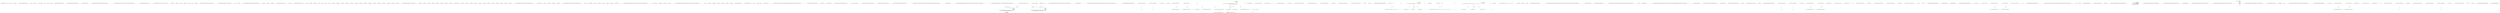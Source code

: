 digraph  {
n190 [label="QuantConnect.Python.PandasConverter", span=""];
n191 [label=getVolume, span=""];
n192 [label=toQuoteBar, span=""];
n193 [label=value, span=""];
n194 [label="QuantConnect.Symbol", span=""];
n0 [cluster="QuantConnect.Python.PandasConverter.PandasConverter(PyObject)", label="Entry QuantConnect.Python.PandasConverter.PandasConverter(PyObject)", span="36-36"];
n1 [cluster="QuantConnect.Python.PandasConverter.PandasConverter(PyObject)", label="pandas == null", span="40-40"];
n4 [cluster="QuantConnect.Python.PandasConverter.PandasConverter(PyObject)", label="_pandas = pandas", span="48-48"];
n2 [cluster="QuantConnect.Python.PandasConverter.PandasConverter(PyObject)", label="Py.GIL()", span="42-42"];
n3 [cluster="QuantConnect.Python.PandasConverter.PandasConverter(PyObject)", label="pandas = Py.Import(''pandas'')", span="44-44"];
n8 [cluster="Unk.GIL", label="Entry Unk.GIL", span=""];
n9 [cluster="Unk.Import", label="Entry Unk.Import", span=""];
n5 [cluster="QuantConnect.Python.PandasConverter.PandasConverter(PyObject)", label=PythonException, span="50-50"];
n7 [cluster="QuantConnect.Python.PandasConverter.PandasConverter(PyObject)", label="Exit QuantConnect.Python.PandasConverter.PandasConverter(PyObject)", span="36-36"];
n6 [cluster="QuantConnect.Python.PandasConverter.PandasConverter(PyObject)", label="Logging.Log.Error($''PandasConverter: Failed to import pandas module: {pythonException}'')", span="52-52"];
n10 [cluster="QuantConnect.Logging.Log.Error(string, bool)", label="Entry QuantConnect.Logging.Log.Error(string, bool)", span="65-65"];
n11 [cluster="QuantConnect.Python.PandasConverter.GetDataFrame(System.Collections.Generic.IEnumerable<QuantConnect.Data.Slice>)", label="Entry QuantConnect.Python.PandasConverter.GetDataFrame(System.Collections.Generic.IEnumerable<QuantConnect.Data.Slice>)", span="61-61"];
n25 [cluster="System.Collections.Generic.IEnumerable<TSource>.SelectMany<TSource, TResult>(System.Func<TSource, System.Collections.Generic.IEnumerable<TResult>>)", label="Entry System.Collections.Generic.IEnumerable<TSource>.SelectMany<TSource, TResult>(System.Func<TSource, System.Collections.Generic.IEnumerable<TResult>>)", span="0-0"];
n26 [cluster="System.Collections.Generic.IEnumerable<TSource>.Distinct<TSource>()", label="Entry System.Collections.Generic.IEnumerable<TSource>.Distinct<TSource>()", span="0-0"];
n27 [cluster="System.Collections.Generic.IEnumerable<TSource>.OrderBy<TSource, TKey>(System.Func<TSource, TKey>)", label="Entry System.Collections.Generic.IEnumerable<TSource>.OrderBy<TSource, TKey>(System.Func<TSource, TKey>)", span="0-0"];
n36 [cluster="lambda expression", label="Entry lambda expression", span="63-63"];
n39 [cluster="lambda expression", label="Entry lambda expression", span="63-63"];
n28 [cluster="Unk.Where", label="Entry Unk.Where", span=""];
n42 [cluster="lambda expression", label="Entry lambda expression", span="68-68"];
n29 [cluster="Unk.Count", label="Entry Unk.Count", span=""];
n30 [cluster="Unk.First", label="Entry Unk.First", span=""];
n31 [cluster="Unk.DataFrame", label="Entry Unk.DataFrame", span=""];
n32 [cluster="System.Collections.Generic.IEnumerable<QuantConnect.Data.Slice>.Get<T>(QuantConnect.Symbol)", label="Entry System.Collections.Generic.IEnumerable<QuantConnect.Data.Slice>.Get<T>(QuantConnect.Symbol)", span="134-134"];
n33 [cluster="QuantConnect.Python.PandasConverter.GetDataFrame<T>(System.Collections.Generic.IEnumerable<T>)", label="Entry QuantConnect.Python.PandasConverter.GetDataFrame<T>(System.Collections.Generic.IEnumerable<T>)", span="104-104"];
n34 [cluster="PyList.cstr", label="Entry PyList.cstr", span=""];
n35 [cluster="Unk.concat", label="Entry Unk.concat", span=""];
n24 [cluster="QuantConnect.Python.PandasConverter.GetDataFrame(System.Collections.Generic.IEnumerable<QuantConnect.Data.Slice>)", label="Exit QuantConnect.Python.PandasConverter.GetDataFrame(System.Collections.Generic.IEnumerable<QuantConnect.Data.Slice>)", span="61-61"];
n38 [cluster="lambda expression", label="Exit lambda expression", span="63-63"];
n41 [cluster="lambda expression", label="Exit lambda expression", span="63-63"];
n44 [cluster="lambda expression", label="Exit lambda expression", span="68-68"];
n71 [cluster="System.Collections.Generic.IEnumerable<TSource>.Count<TSource>()", label="Entry System.Collections.Generic.IEnumerable<TSource>.Count<TSource>()", span="0-0"];
n49 [cluster="QuantConnect.Python.PandasConverter.GetDataFrame<T>(System.Collections.Generic.IEnumerable<T>)", label="var pyDict = new PyDict()", span="116-116"];
n72 [cluster="System.Collections.Generic.IEnumerable<TSource>.First<TSource>()", label="Entry System.Collections.Generic.IEnumerable<TSource>.First<TSource>()", span="0-0"];
n73 [cluster="Unk.Select", label="Entry Unk.Select", span=""];
n74 [cluster="Unk.CreateIndex", label="Entry Unk.CreateIndex", span=""];
n79 [cluster="lambda expression", label="Entry lambda expression", span="114-114"];
n75 [cluster="PyDict.cstr", label="Entry PyDict.cstr", span=""];
n76 [cluster="Unk.ToList", label="Entry Unk.ToList", span=""];
n77 [cluster="Unk.Series", label="Entry Unk.Series", span=""];
n78 [cluster="Unk.SetItem", label="Entry Unk.SetItem", span=""];
n82 [cluster="lambda expression", label="Entry lambda expression", span="118-118"];
n85 [cluster="lambda expression", label="Entry lambda expression", span="119-119"];
n88 [cluster="lambda expression", label="Entry lambda expression", span="120-120"];
n91 [cluster="lambda expression", label="Entry lambda expression", span="121-121"];
n98 [cluster="lambda expression", label="Entry lambda expression", span="126-126"];
n105 [cluster="lambda expression", label="Entry lambda expression", span="132-132"];
n108 [cluster="lambda expression", label="Entry lambda expression", span="133-133"];
n111 [cluster="lambda expression", label="Entry lambda expression", span="134-134"];
n114 [cluster="lambda expression", label="Entry lambda expression", span="135-135"];
n117 [cluster="lambda expression", label="Entry lambda expression", span="136-136"];
n120 [cluster="lambda expression", label="Entry lambda expression", span="137-137"];
n123 [cluster="lambda expression", label="Entry lambda expression", span="138-138"];
n126 [cluster="lambda expression", label="Entry lambda expression", span="139-139"];
n129 [cluster="lambda expression", label="Entry lambda expression", span="140-140"];
n132 [cluster="lambda expression", label="Entry lambda expression", span="141-141"];
n70 [cluster="QuantConnect.Python.PandasConverter.GetDataFrame<T>(System.Collections.Generic.IEnumerable<T>)", label="Exit QuantConnect.Python.PandasConverter.GetDataFrame<T>(System.Collections.Generic.IEnumerable<T>)", span="104-104"];
n81 [cluster="lambda expression", label="Exit lambda expression", span="114-114"];
n84 [cluster="lambda expression", label="Exit lambda expression", span="118-118"];
n87 [cluster="lambda expression", label="Exit lambda expression", span="119-119"];
n90 [cluster="lambda expression", label="Exit lambda expression", span="120-120"];
n93 [cluster="lambda expression", label="Exit lambda expression", span="121-121"];
n94 [cluster="lambda expression", label="Entry lambda expression", span="125-125"];
n97 [cluster="lambda expression", label="Exit lambda expression", span="125-125"];
n100 [cluster="lambda expression", label="Exit lambda expression", span="126-126"];
n101 [cluster="System.Func<T, TResult>.Invoke(T)", label="Entry System.Func<T, TResult>.Invoke(T)", span="0-0"];
n102 [cluster="lambda expression", label="Entry lambda expression", span="131-131"];
n104 [cluster="lambda expression", label="Exit lambda expression", span="131-131"];
n107 [cluster="lambda expression", label="Exit lambda expression", span="132-132"];
n110 [cluster="lambda expression", label="Exit lambda expression", span="133-133"];
n113 [cluster="lambda expression", label="Exit lambda expression", span="134-134"];
n116 [cluster="lambda expression", label="Exit lambda expression", span="135-135"];
n119 [cluster="lambda expression", label="Exit lambda expression", span="136-136"];
n122 [cluster="lambda expression", label="Exit lambda expression", span="137-137"];
n125 [cluster="lambda expression", label="Exit lambda expression", span="138-138"];
n128 [cluster="lambda expression", label="Exit lambda expression", span="139-139"];
n131 [cluster="lambda expression", label="Exit lambda expression", span="140-140"];
n134 [cluster="lambda expression", label="Exit lambda expression", span="141-141"];
n135 [cluster="QuantConnect.Python.PandasConverter.CreateIndex(QuantConnect.Symbol, System.Collections.Generic.IEnumerable<System.DateTime>)", label="Entry QuantConnect.Python.PandasConverter.CreateIndex(QuantConnect.Symbol, System.Collections.Generic.IEnumerable<System.DateTime>)", span="154-154"];
n147 [cluster="QuantConnect.Symbol.ToString()", label="Entry QuantConnect.Symbol.ToString()", span="354-354"];
n148 [cluster="Unk.ToPython", label="Entry Unk.ToPython", span=""];
n152 [cluster="lambda expression", label="Entry lambda expression", span="157-157"];
n156 [cluster="lambda expression", label="Entry lambda expression", span="162-162"];
n159 [cluster="lambda expression", label="Entry lambda expression", span="168-168"];
n146 [cluster="QuantConnect.Python.PandasConverter.CreateIndex(QuantConnect.Symbol, System.Collections.Generic.IEnumerable<System.DateTime>)", label="Exit QuantConnect.Python.PandasConverter.CreateIndex(QuantConnect.Symbol, System.Collections.Generic.IEnumerable<System.DateTime>)", span="154-154"];
n149 [cluster="Unk.ToArray", label="Entry Unk.ToArray", span=""];
n150 [cluster="string.Split(params char[])", label="Entry string.Split(params char[])", span="0-0"];
n151 [cluster="Unk.from_tuples", label="Entry Unk.from_tuples", span=""];
n154 [cluster="lambda expression", label="Exit lambda expression", span="157-157"];
n155 [cluster="PyTuple.cstr", label="Entry PyTuple.cstr", span=""];
n158 [cluster="lambda expression", label="Exit lambda expression", span="162-162"];
n161 [cluster="lambda expression", label="Exit lambda expression", span="168-168"];
n162 [cluster="System.Enum.ToString()", label="Entry System.Enum.ToString()", span="0-0"];
n163 [cluster="QuantConnect.Python.PandasConverter.GetIndicatorDataFrame(System.Collections.Generic.IDictionary<string, System.Collections.Generic.List<QuantConnect.Indicators.IndicatorDataPoint>>)", label="Entry QuantConnect.Python.PandasConverter.GetIndicatorDataFrame(System.Collections.Generic.IDictionary<string, System.Collections.Generic.List<QuantConnect.Indicators.IndicatorDataPoint>>)", span="180-180"];
n164 [cluster="QuantConnect.Python.PandasConverter.GetIndicatorDataFrame(System.Collections.Generic.IDictionary<string, System.Collections.Generic.List<QuantConnect.Indicators.IndicatorDataPoint>>)", label="Py.GIL()", span="182-182"];
n165 [cluster="QuantConnect.Python.PandasConverter.GetIndicatorDataFrame(System.Collections.Generic.IDictionary<string, System.Collections.Generic.List<QuantConnect.Indicators.IndicatorDataPoint>>)", label="var pyDict = new PyDict()", span="184-184"];
n174 [cluster="lambda expression", label="Entry lambda expression", span="188-188"];
n177 [cluster="lambda expression", label="Entry lambda expression", span="189-189"];
n172 [cluster="string.ToLower()", label="Entry string.ToLower()", span="0-0"];
n171 [cluster="QuantConnect.Python.PandasConverter.GetIndicatorDataFrame(System.Collections.Generic.IDictionary<string, System.Collections.Generic.List<QuantConnect.Indicators.IndicatorDataPoint>>)", label="Exit QuantConnect.Python.PandasConverter.GetIndicatorDataFrame(System.Collections.Generic.IDictionary<string, System.Collections.Generic.List<QuantConnect.Indicators.IndicatorDataPoint>>)", span="180-180"];
n173 [cluster="Unk.OrderBy", label="Entry Unk.OrderBy", span=""];
n180 [cluster="lambda expression", label="Entry lambda expression", span="193-193"];
n183 [cluster="lambda expression", label="Entry lambda expression", span="193-193"];
n176 [cluster="lambda expression", label="Exit lambda expression", span="188-188"];
n179 [cluster="lambda expression", label="Exit lambda expression", span="189-189"];
n182 [cluster="lambda expression", label="Exit lambda expression", span="193-193"];
n185 [cluster="lambda expression", label="Exit lambda expression", span="193-193"];
n186 [cluster="QuantConnect.Python.PandasConverter.ToString()", label="Entry QuantConnect.Python.PandasConverter.ToString()", span="201-201"];
n188 [cluster="QuantConnect.Python.PandasConverter.ToString()", label="Exit QuantConnect.Python.PandasConverter.ToString()", span="201-201"];
n189 [cluster="Unk.Repr", label="Entry Unk.Repr", span=""];
d1 [cluster="QuantConnect.Securities.Future.Future.Future(QuantConnect.Securities.SecurityExchangeHours, QuantConnect.Data.SubscriptionDataConfig, QuantConnect.Securities.Cash, QuantConnect.Securities.SymbolProperties)", color=green, community=0, label="SettlementType = SettlementType.Cash", prediction=0, span="64-64"];
d12 [label="QuantConnect.Securities.Future.Future", span=""];
d0 [cluster="QuantConnect.Securities.Future.Future.Future(QuantConnect.Securities.SecurityExchangeHours, QuantConnect.Data.SubscriptionDataConfig, QuantConnect.Securities.Cash, QuantConnect.Securities.SymbolProperties)", label="Entry QuantConnect.Securities.Future.Future.Future(QuantConnect.Securities.SecurityExchangeHours, QuantConnect.Data.SubscriptionDataConfig, QuantConnect.Securities.Cash, QuantConnect.Securities.SymbolProperties)", span="47-47"];
d2 [cluster="QuantConnect.Securities.Future.Future.Future(QuantConnect.Securities.SecurityExchangeHours, QuantConnect.Data.SubscriptionDataConfig, QuantConnect.Securities.Cash, QuantConnect.Securities.SymbolProperties)", label="ContractFilter = new ExpiryFutureFilter(TimeSpan.Zero, TimeSpan.FromDays(35))", span="65-65"];
d3 [cluster="QuantConnect.Securities.Future.Future.Future(QuantConnect.Securities.SecurityExchangeHours, QuantConnect.Data.SubscriptionDataConfig, QuantConnect.Securities.Cash, QuantConnect.Securities.SymbolProperties)", color=green, community=0, label="Holdings = new FutureHolding(this)", prediction=1, span="66-66"];
d4 [cluster="QuantConnect.Securities.Future.Future.Future(QuantConnect.Securities.SecurityExchangeHours, QuantConnect.Data.SubscriptionDataConfig, QuantConnect.Securities.Cash, QuantConnect.Securities.SymbolProperties)", label="_symbolProperties = symbolProperties", span="67-67"];
d8 [cluster="QuantConnect.Securities.Future.FutureHolding.FutureHolding(QuantConnect.Securities.Security)", label="Entry QuantConnect.Securities.Future.FutureHolding.FutureHolding(QuantConnect.Securities.Security)", span="29-29"];
d10 [cluster="QuantConnect.Securities.Future.Future.SetFilter(System.TimeSpan, System.TimeSpan)", color=green, community=0, label="ContractFilter = new ExpiryFutureFilter(minExpiry, maxExpiry)", prediction=2, span="116-116"];
d9 [cluster="QuantConnect.Securities.Future.Future.SetFilter(System.TimeSpan, System.TimeSpan)", label="Entry QuantConnect.Securities.Future.Future.SetFilter(System.TimeSpan, System.TimeSpan)", span="114-114"];
d11 [cluster="QuantConnect.Securities.Future.Future.SetFilter(System.TimeSpan, System.TimeSpan)", label="Exit QuantConnect.Securities.Future.Future.SetFilter(System.TimeSpan, System.TimeSpan)", span="114-114"];
d6 [cluster="QuantConnect.Securities.ExpiryFutureFilter.ExpiryFutureFilter(System.TimeSpan, System.TimeSpan)", label="Entry QuantConnect.Securities.ExpiryFutureFilter.ExpiryFutureFilter(System.TimeSpan, System.TimeSpan)", span="38-38"];
d5 [cluster="QuantConnect.Securities.Future.Future.Future(QuantConnect.Securities.SecurityExchangeHours, QuantConnect.Data.SubscriptionDataConfig, QuantConnect.Securities.Cash, QuantConnect.Securities.SymbolProperties)", label="Exit QuantConnect.Securities.Future.Future.Future(QuantConnect.Securities.SecurityExchangeHours, QuantConnect.Data.SubscriptionDataConfig, QuantConnect.Securities.Cash, QuantConnect.Securities.SymbolProperties)", span="47-47"];
d7 [cluster="System.TimeSpan.FromDays(double)", label="Entry System.TimeSpan.FromDays(double)", span="0-0"];
m0_161 [cluster="QuantConnect.Lean.Engine.DataFeeds.DataFeedPacket.DataFeedPacket(QuantConnect.Securities.Security, QuantConnect.Data.SubscriptionDataConfig, System.Collections.Generic.List<QuantConnect.Data.BaseData>)", file="PandasConverterTests.cs", label="Entry QuantConnect.Lean.Engine.DataFeeds.DataFeedPacket.DataFeedPacket(QuantConnect.Securities.Security, QuantConnect.Data.SubscriptionDataConfig, System.Collections.Generic.List<QuantConnect.Data.BaseData>)", span="80-80"];
m0_18 [cluster="QuantConnect.Tests.Engine.DataFeeds.PandasConverterTests.GetHistory<T>(QuantConnect.Symbol, QuantConnect.Resolution, System.Collections.Generic.IEnumerable<T>)", file="PandasConverterTests.cs", label="Entry QuantConnect.Tests.Engine.DataFeeds.PandasConverterTests.GetHistory<T>(QuantConnect.Symbol, QuantConnect.Resolution, System.Collections.Generic.IEnumerable<T>)", span="235-235"];
m0_151 [cluster="QuantConnect.Tests.Engine.DataFeeds.PandasConverterTests.GetHistory<T>(QuantConnect.Symbol, QuantConnect.Resolution, System.Collections.Generic.IEnumerable<T>)", color=green, community=0, file="PandasConverterTests.cs", label="var subscriptionDataConfig = GetSubscriptionDataConfig<T>(symbol, resolution)", prediction=3, span="238-238"];
m0_152 [cluster="QuantConnect.Tests.Engine.DataFeeds.PandasConverterTests.GetHistory<T>(QuantConnect.Symbol, QuantConnect.Resolution, System.Collections.Generic.IEnumerable<T>)", color=green, community=0, file="PandasConverterTests.cs", label="var security = GetSecurity(subscriptionDataConfig)", prediction=3, span="239-239"];
m0_153 [cluster="QuantConnect.Tests.Engine.DataFeeds.PandasConverterTests.GetHistory<T>(QuantConnect.Symbol, QuantConnect.Resolution, System.Collections.Generic.IEnumerable<T>)", color=green, community=1, file="PandasConverterTests.cs", label="return data.Select(t => TimeSlice.Create(\r\n               t.Time,\r\n               TimeZones.Utc,\r\n               new CashBook(),\r\n               new List<DataFeedPacket> { new DataFeedPacket(security, subscriptionDataConfig, new List<BaseData>() { t as BaseData }) },\r\n               new SecurityChanges(Enumerable.Empty<Security>(), Enumerable.Empty<Security>())).Slice);", prediction=3, span="241-246"];
m0_154 [cluster="QuantConnect.Tests.Engine.DataFeeds.PandasConverterTests.GetHistory<T>(QuantConnect.Symbol, QuantConnect.Resolution, System.Collections.Generic.IEnumerable<T>)", file="PandasConverterTests.cs", label="Exit QuantConnect.Tests.Engine.DataFeeds.PandasConverterTests.GetHistory<T>(QuantConnect.Symbol, QuantConnect.Resolution, System.Collections.Generic.IEnumerable<T>)", span="235-235"];
m0_160 [cluster="System.Collections.Generic.List<T>.List()", file="PandasConverterTests.cs", label="Entry System.Collections.Generic.List<T>.List()", span="0-0"];
m0_162 [cluster="QuantConnect.Data.UniverseSelection.SecurityChanges.SecurityChanges(System.Collections.Generic.IEnumerable<QuantConnect.Securities.Security>, System.Collections.Generic.IEnumerable<QuantConnect.Securities.Security>)", file="PandasConverterTests.cs", label="Entry QuantConnect.Data.UniverseSelection.SecurityChanges.SecurityChanges(System.Collections.Generic.IEnumerable<QuantConnect.Securities.Security>, System.Collections.Generic.IEnumerable<QuantConnect.Securities.Security>)", span="58-58"];
m0_102 [cluster="QuantConnect.Tests.Engine.DataFeeds.PandasConverterTests.HandlesCustomDataBars()", file="PandasConverterTests.cs", label="Entry QuantConnect.Tests.Engine.DataFeeds.PandasConverterTests.HandlesCustomDataBars()", span="169-169"];
m0_117 [cluster="QuantConnect.Tests.Engine.DataFeeds.PandasConverterTests.HandlesCustomDataBars()", color=green, community=0, file="PandasConverterTests.cs", label="i < count", prediction=6, span="200-200"];
m0_133 [cluster="QuantConnect.Tests.Engine.DataFeeds.PandasConverterTests.HandlesCustomDataBars()", color=green, community=0, file="PandasConverterTests.cs", label="i < count", prediction=7, span="224-224"];
m0_103 [cluster="QuantConnect.Tests.Engine.DataFeeds.PandasConverterTests.HandlesCustomDataBars()", color=green, community=0, file="PandasConverterTests.cs", label="var converter = new PandasConverter()", prediction=8, span="171-171"];
m0_104 [cluster="QuantConnect.Tests.Engine.DataFeeds.PandasConverterTests.HandlesCustomDataBars()", color=green, community=0, file="PandasConverterTests.cs", label="var symbol = Symbols.LTCUSD", prediction=9, span="172-172"];
m0_109 [cluster="QuantConnect.Tests.Engine.DataFeeds.PandasConverterTests.HandlesCustomDataBars()", color=green, community=0, file="PandasConverterTests.cs", label="dynamic dataFrame = converter.GetDataFrame(rawBars)", prediction=10, span="188-188"];
m0_125 [cluster="QuantConnect.Tests.Engine.DataFeeds.PandasConverterTests.HandlesCustomDataBars()", color=green, community=0, file="PandasConverterTests.cs", label="dataFrame = converter.GetDataFrame(history)", prediction=11, span="212-212"];
m0_105 [cluster="QuantConnect.Tests.Engine.DataFeeds.PandasConverterTests.HandlesCustomDataBars()", color=green, community=0, file="PandasConverterTests.cs", label="var config = GetSubscriptionDataConfig<Quandl>(symbol, Resolution.Daily)", prediction=12, span="174-174"];
m0_112 [cluster="QuantConnect.Tests.Engine.DataFeeds.PandasConverterTests.HandlesCustomDataBars()", color=green, community=0, file="PandasConverterTests.cs", label="var subDataFrame = dataFrame.loc[symbol]", prediction=13, span="194-194"];
m0_124 [cluster="QuantConnect.Tests.Engine.DataFeeds.PandasConverterTests.HandlesCustomDataBars()", color=green, community=0, file="PandasConverterTests.cs", label="var history = GetHistory(symbol, Resolution.Daily, rawBars)", prediction=14, span="211-211"];
m0_128 [cluster="QuantConnect.Tests.Engine.DataFeeds.PandasConverterTests.HandlesCustomDataBars()", color=green, community=0, file="PandasConverterTests.cs", label="var subDataFrame = dataFrame.loc[symbol]", prediction=15, span="218-218"];
m0_108 [cluster="QuantConnect.Tests.Engine.DataFeeds.PandasConverterTests.HandlesCustomDataBars()", color=green, community=1, file="PandasConverterTests.cs", label="var rawBars = Enumerable\r\n                .Range(0, 10)\r\n                .Select(i =>\r\n                {\r\n                    var line = $''{DateTime.UtcNow.AddDays(i).ToString(''yyyy-MM-dd'')},{i + 101},{i + 102},{i + 100},{i + 101},{i + 101}'';\r\n                    return quandl.Reader(config, line, DateTime.UtcNow.AddDays(i), false);\r\n                })\r\n                .ToArray()", prediction=16, span="178-185"];
m0_110 [cluster="QuantConnect.Tests.Engine.DataFeeds.PandasConverterTests.HandlesCustomDataBars()", color=green, community=0, file="PandasConverterTests.cs", label="Py.GIL()", prediction=17, span="190-190"];
m0_111 [cluster="QuantConnect.Tests.Engine.DataFeeds.PandasConverterTests.HandlesCustomDataBars()", color=green, community=0, file="PandasConverterTests.cs", label="Assert.IsFalse(dataFrame.empty.AsManagedObject(typeof(bool)))", prediction=10, span="192-192"];
m0_126 [cluster="QuantConnect.Tests.Engine.DataFeeds.PandasConverterTests.HandlesCustomDataBars()", color=green, community=0, file="PandasConverterTests.cs", label="Py.GIL()", prediction=19, span="214-214"];
m0_127 [cluster="QuantConnect.Tests.Engine.DataFeeds.PandasConverterTests.HandlesCustomDataBars()", color=green, community=0, file="PandasConverterTests.cs", label="Assert.IsFalse(dataFrame.empty.AsManagedObject(typeof(bool)))", prediction=11, span="216-216"];
m0_106 [cluster="QuantConnect.Tests.Engine.DataFeeds.PandasConverterTests.HandlesCustomDataBars()", color=green, community=0, file="PandasConverterTests.cs", label="var quandl = new Quandl()", prediction=12, span="175-175"];
m0_107 [cluster="QuantConnect.Tests.Engine.DataFeeds.PandasConverterTests.HandlesCustomDataBars()", color=green, community=0, file="PandasConverterTests.cs", label="quandl.Reader(config, ''date,open,high,low,close,settle'', DateTime.UtcNow, false)", prediction=12, span="176-176"];
m0_113 [cluster="QuantConnect.Tests.Engine.DataFeeds.PandasConverterTests.HandlesCustomDataBars()", color=green, community=0, file="PandasConverterTests.cs", label="Assert.IsFalse(subDataFrame.empty.AsManagedObject(typeof(bool)))", prediction=23, span="195-195"];
m0_114 [cluster="QuantConnect.Tests.Engine.DataFeeds.PandasConverterTests.HandlesCustomDataBars()", color=green, community=0, file="PandasConverterTests.cs", label="var count = subDataFrame.__len__().AsManagedObject(typeof(int))", prediction=6, span="197-197"];
m0_118 [cluster="QuantConnect.Tests.Engine.DataFeeds.PandasConverterTests.HandlesCustomDataBars()", color=green, community=0, file="PandasConverterTests.cs", label="var index = subDataFrame.index[i]", prediction=25, span="202-202"];
m0_119 [cluster="QuantConnect.Tests.Engine.DataFeeds.PandasConverterTests.HandlesCustomDataBars()", color=green, community=0, file="PandasConverterTests.cs", label="var value = subDataFrame.loc[index].value.AsManagedObject(typeof(decimal))", prediction=26, span="203-203"];
m0_121 [cluster="QuantConnect.Tests.Engine.DataFeeds.PandasConverterTests.HandlesCustomDataBars()", color=green, community=0, file="PandasConverterTests.cs", label="var settle = subDataFrame.loc[index].settle.AsManagedObject(typeof(decimal))", prediction=27, span="205-205"];
m0_129 [cluster="QuantConnect.Tests.Engine.DataFeeds.PandasConverterTests.HandlesCustomDataBars()", color=green, community=0, file="PandasConverterTests.cs", label="Assert.IsFalse(subDataFrame.empty.AsManagedObject(typeof(bool)))", prediction=28, span="219-219"];
m0_130 [cluster="QuantConnect.Tests.Engine.DataFeeds.PandasConverterTests.HandlesCustomDataBars()", color=green, community=0, file="PandasConverterTests.cs", label="var count = subDataFrame.__len__().AsManagedObject(typeof(int))", prediction=7, span="221-221"];
m0_134 [cluster="QuantConnect.Tests.Engine.DataFeeds.PandasConverterTests.HandlesCustomDataBars()", color=green, community=0, file="PandasConverterTests.cs", label="var index = subDataFrame.index[i]", prediction=30, span="226-226"];
m0_135 [cluster="QuantConnect.Tests.Engine.DataFeeds.PandasConverterTests.HandlesCustomDataBars()", color=green, community=0, file="PandasConverterTests.cs", label="var value = subDataFrame.loc[index].value.AsManagedObject(typeof(decimal))", prediction=31, span="227-227"];
m0_137 [cluster="QuantConnect.Tests.Engine.DataFeeds.PandasConverterTests.HandlesCustomDataBars()", color=green, community=0, file="PandasConverterTests.cs", label="var settle = subDataFrame.loc[index].settle.AsManagedObject(typeof(decimal))", prediction=32, span="229-229"];
m0_120 [cluster="QuantConnect.Tests.Engine.DataFeeds.PandasConverterTests.HandlesCustomDataBars()", color=green, community=0, file="PandasConverterTests.cs", label="Assert.AreEqual(rawBars[i].Value, value)", prediction=16, span="204-204"];
m0_122 [cluster="QuantConnect.Tests.Engine.DataFeeds.PandasConverterTests.HandlesCustomDataBars()", color=green, community=0, file="PandasConverterTests.cs", label="Assert.AreEqual(((DynamicData)rawBars[i]).GetProperty(''settle''), settle)", prediction=16, span="206-206"];
m0_136 [cluster="QuantConnect.Tests.Engine.DataFeeds.PandasConverterTests.HandlesCustomDataBars()", color=green, community=0, file="PandasConverterTests.cs", label="Assert.AreEqual(rawBars[i].Value, value)", prediction=16, span="228-228"];
m0_138 [cluster="QuantConnect.Tests.Engine.DataFeeds.PandasConverterTests.HandlesCustomDataBars()", color=green, community=0, file="PandasConverterTests.cs", label="Assert.AreEqual(((DynamicData)rawBars[i]).GetProperty(''settle''), settle)", prediction=16, span="230-230"];
m0_116 [cluster="QuantConnect.Tests.Engine.DataFeeds.PandasConverterTests.HandlesCustomDataBars()", color=green, community=0, file="PandasConverterTests.cs", label="var i = 0", prediction=16, span="200-200"];
m0_123 [cluster="QuantConnect.Tests.Engine.DataFeeds.PandasConverterTests.HandlesCustomDataBars()", color=green, community=0, file="PandasConverterTests.cs", label="i++", prediction=16, span="200-200"];
m0_132 [cluster="QuantConnect.Tests.Engine.DataFeeds.PandasConverterTests.HandlesCustomDataBars()", color=green, community=0, file="PandasConverterTests.cs", label="var i = 0", prediction=16, span="224-224"];
m0_139 [cluster="QuantConnect.Tests.Engine.DataFeeds.PandasConverterTests.HandlesCustomDataBars()", color=green, community=0, file="PandasConverterTests.cs", label="i++", prediction=16, span="224-224"];
m0_115 [cluster="QuantConnect.Tests.Engine.DataFeeds.PandasConverterTests.HandlesCustomDataBars()", color=green, community=0, file="PandasConverterTests.cs", label="Assert.AreEqual(count, 10)", prediction=41, span="198-198"];
m0_131 [cluster="QuantConnect.Tests.Engine.DataFeeds.PandasConverterTests.HandlesCustomDataBars()", color=green, community=0, file="PandasConverterTests.cs", label="Assert.AreEqual(count, 10)", prediction=42, span="222-222"];
m0_140 [cluster="QuantConnect.Tests.Engine.DataFeeds.PandasConverterTests.HandlesCustomDataBars()", file="PandasConverterTests.cs", label="Exit QuantConnect.Tests.Engine.DataFeeds.PandasConverterTests.HandlesCustomDataBars()", span="169-169"];
m0_156 [cluster="lambda expression", file="PandasConverterTests.cs", label="Entry lambda expression", span="241-246"];
m0_61 [cluster="lambda expression", color=green, community=0, file="PandasConverterTests.cs", label="new TradeBar(DateTime.UtcNow.AddMinutes(i), symbol, i + 101m, i + 102m, i + 100m, i + 101m, 0m)", prediction=43, span="66-66"];
m0_60 [cluster="lambda expression", file="PandasConverterTests.cs", label="Entry lambda expression", span="66-66"];
m0_62 [cluster="lambda expression", file="PandasConverterTests.cs", label="Exit lambda expression", span="66-66"];
m0_98 [cluster="lambda expression", color=green, community=0, file="PandasConverterTests.cs", label="new QuoteBar(DateTime.UtcNow.AddMinutes(i), symbol, new Bar(i + 1.01m, i + 1.02m, i + 1.00m, i + 1.01m), 0m, new Bar(i + 1.01m, i + 1.02m, i + 1.00m, i + 1.01m), 0m)", prediction=44, span="121-121"];
m0_97 [cluster="lambda expression", file="PandasConverterTests.cs", label="Entry lambda expression", span="121-121"];
m0_99 [cluster="lambda expression", file="PandasConverterTests.cs", label="Exit lambda expression", span="121-121"];
m0_147 [cluster="lambda expression", color=green, community=0, file="PandasConverterTests.cs", label="return quandl.Reader(config, line, DateTime.UtcNow.AddDays(i), false);", prediction=12, span="183-183"];
m0_145 [cluster="lambda expression", file="PandasConverterTests.cs", label="Entry lambda expression", span="180-184"];
m0_146 [cluster="lambda expression", color=green, community=0, file="PandasConverterTests.cs", label="var line = $''{DateTime.UtcNow.AddDays(i).ToString(''yyyy-MM-dd'')},{i + 101},{i + 102},{i + 100},{i + 101},{i + 101}''", prediction=46, span="182-182"];
m0_148 [cluster="lambda expression", file="PandasConverterTests.cs", label="Exit lambda expression", span="180-184"];
m0_157 [cluster="lambda expression", color=green, community=1, file="PandasConverterTests.cs", label="TimeSlice.Create(\r\n               t.Time,\r\n               TimeZones.Utc,\r\n               new CashBook(),\r\n               new List<DataFeedPacket> { new DataFeedPacket(security, subscriptionDataConfig, new List<BaseData>() { t as BaseData }) },\r\n               new SecurityChanges(Enumerable.Empty<Security>(), Enumerable.Empty<Security>())).Slice", prediction=3, span="241-246"];
m0_158 [cluster="lambda expression", file="PandasConverterTests.cs", label="Exit lambda expression", span="241-246"];
m0_56 [cluster="Unk.IsFalse", file="PandasConverterTests.cs", label="Entry Unk.IsFalse", span=""];
m0_101 [cluster="QuantConnect.Data.Market.Bar.Bar(decimal, decimal, decimal, decimal)", file="PandasConverterTests.cs", label="Entry QuantConnect.Data.Market.Bar.Bar(decimal, decimal, decimal, decimal)", span="58-58"];
m0_166 [cluster="QuantConnect.Data.SubscriptionDataConfig.SubscriptionDataConfig(System.Type, QuantConnect.Symbol, QuantConnect.Resolution, DateTimeZone, DateTimeZone, bool, bool, bool, bool, QuantConnect.TickType?, bool, QuantConnect.DataNormalizationMode)", file="PandasConverterTests.cs", label="Entry QuantConnect.Data.SubscriptionDataConfig.SubscriptionDataConfig(System.Type, QuantConnect.Symbol, QuantConnect.Resolution, DateTimeZone, DateTimeZone, bool, bool, bool, bool, QuantConnect.TickType?, bool, QuantConnect.DataNormalizationMode)", span="157-157"];
m0_159 [cluster="QuantConnect.Securities.CashBook.CashBook()", file="PandasConverterTests.cs", label="Entry QuantConnect.Securities.CashBook.CashBook()", span="50-50"];
m0_11 [cluster="QuantConnect.Python.PandasConverter.PandasConverter(PyObject)", file="PandasConverterTests.cs", label="Entry QuantConnect.Python.PandasConverter.PandasConverter(PyObject)", span="36-36"];
m0_100 [cluster="QuantConnect.Data.Market.QuoteBar.QuoteBar(System.DateTime, QuantConnect.Symbol, QuantConnect.Data.Market.IBar, decimal, QuantConnect.Data.Market.IBar, decimal, System.TimeSpan?)", file="PandasConverterTests.cs", label="Entry QuantConnect.Data.Market.QuoteBar.QuoteBar(System.DateTime, QuantConnect.Symbol, QuantConnect.Data.Market.IBar, decimal, QuantConnect.Data.Market.IBar, decimal, System.TimeSpan?)", span="217-217"];
m0_17 [cluster="Unk.IsTrue", file="PandasConverterTests.cs", label="Entry Unk.IsTrue", span=""];
m0_150 [cluster="System.DateTime.ToString(string)", file="PandasConverterTests.cs", label="Entry System.DateTime.ToString(string)", span="0-0"];
m0_163 [cluster="QuantConnect.Lean.Engine.DataFeeds.TimeSlice.Create(System.DateTime, DateTimeZone, QuantConnect.Securities.CashBook, System.Collections.Generic.List<QuantConnect.Lean.Engine.DataFeeds.DataFeedPacket>, QuantConnect.Data.UniverseSelection.SecurityChanges)", file="PandasConverterTests.cs", label="Entry QuantConnect.Lean.Engine.DataFeeds.TimeSlice.Create(System.DateTime, DateTimeZone, QuantConnect.Securities.CashBook, System.Collections.Generic.List<QuantConnect.Lean.Engine.DataFeeds.DataFeedPacket>, QuantConnect.Data.UniverseSelection.SecurityChanges)", span="110-110"];
m0_142 [cluster="QuantConnect.Data.Custom.Quandl.Quandl()", file="PandasConverterTests.cs", label="Entry QuantConnect.Data.Custom.Quandl.Quandl()", span="62-62"];
m0_14 [cluster="QuantConnect.Python.PandasConverter.GetDataFrame<T>(System.Collections.Generic.IEnumerable<T>)", file="PandasConverterTests.cs", label="Entry QuantConnect.Python.PandasConverter.GetDataFrame<T>(System.Collections.Generic.IEnumerable<T>)", span="91-91"];
m0_149 [cluster="System.DateTime.AddDays(double)", file="PandasConverterTests.cs", label="Entry System.DateTime.AddDays(double)", span="0-0"];
m0_170 [cluster="QuantConnect.Securities.SecurityExchangeHours.AlwaysOpen(DateTimeZone)", file="PandasConverterTests.cs", label="Entry QuantConnect.Securities.SecurityExchangeHours.AlwaysOpen(DateTimeZone)", span="82-82"];
m0_58 [cluster="Unk.AreEqual", file="PandasConverterTests.cs", label="Entry Unk.AreEqual", span=""];
m0_13 [cluster="System.Collections.Generic.IEnumerable<TSource>.ToArray<TSource>()", file="PandasConverterTests.cs", label="Entry System.Collections.Generic.IEnumerable<TSource>.ToArray<TSource>()", span="0-0"];
m0_59 [cluster="Unk.GetHistory", file="PandasConverterTests.cs", label="Entry Unk.GetHistory", span=""];
m0_65 [cluster="QuantConnect.Tests.Engine.DataFeeds.PandasConverterTests.HandlesQuoteBars()", file="PandasConverterTests.cs", label="Entry QuantConnect.Tests.Engine.DataFeeds.PandasConverterTests.HandlesQuoteBars()", span="114-114"];
m0_77 [cluster="QuantConnect.Tests.Engine.DataFeeds.PandasConverterTests.HandlesQuoteBars()", color=green, community=0, file="PandasConverterTests.cs", label="i < count", prediction=48, span="137-137"];
m0_91 [cluster="QuantConnect.Tests.Engine.DataFeeds.PandasConverterTests.HandlesQuoteBars()", color=green, community=0, file="PandasConverterTests.cs", label="i < count", prediction=49, span="159-159"];
m0_66 [cluster="QuantConnect.Tests.Engine.DataFeeds.PandasConverterTests.HandlesQuoteBars()", color=green, community=0, file="PandasConverterTests.cs", label="var converter = new PandasConverter()", prediction=50, span="116-116"];
m0_67 [cluster="QuantConnect.Tests.Engine.DataFeeds.PandasConverterTests.HandlesQuoteBars()", color=green, community=0, file="PandasConverterTests.cs", label="var symbol = Symbols.EURUSD", prediction=44, span="117-117"];
m0_69 [cluster="QuantConnect.Tests.Engine.DataFeeds.PandasConverterTests.HandlesQuoteBars()", color=green, community=0, file="PandasConverterTests.cs", label="dynamic dataFrame = converter.GetDataFrame(rawBars)", prediction=52, span="125-125"];
m0_83 [cluster="QuantConnect.Tests.Engine.DataFeeds.PandasConverterTests.HandlesQuoteBars()", color=green, community=0, file="PandasConverterTests.cs", label="dataFrame = converter.GetDataFrame(history)", prediction=53, span="147-147"];
m0_68 [cluster="QuantConnect.Tests.Engine.DataFeeds.PandasConverterTests.HandlesQuoteBars()", color=green, community=1, file="PandasConverterTests.cs", label="var rawBars = Enumerable\r\n                .Range(0, 10)\r\n                .Select(i => new QuoteBar(DateTime.UtcNow.AddMinutes(i), symbol, new Bar(i + 1.01m, i + 1.02m, i + 1.00m, i + 1.01m), 0m, new Bar(i + 1.01m, i + 1.02m, i + 1.00m, i + 1.01m), 0m))\r\n                .ToArray()", prediction=54, span="119-122"];
m0_72 [cluster="QuantConnect.Tests.Engine.DataFeeds.PandasConverterTests.HandlesQuoteBars()", color=green, community=0, file="PandasConverterTests.cs", label="var subDataFrame = dataFrame.loc[symbol]", prediction=55, span="131-131"];
m0_82 [cluster="QuantConnect.Tests.Engine.DataFeeds.PandasConverterTests.HandlesQuoteBars()", color=green, community=0, file="PandasConverterTests.cs", label="var history = GetHistory(symbol, Resolution.Minute, rawBars)", prediction=56, span="146-146"];
m0_86 [cluster="QuantConnect.Tests.Engine.DataFeeds.PandasConverterTests.HandlesQuoteBars()", color=green, community=0, file="PandasConverterTests.cs", label="var subDataFrame = dataFrame.loc[symbol]", prediction=57, span="153-153"];
m0_70 [cluster="QuantConnect.Tests.Engine.DataFeeds.PandasConverterTests.HandlesQuoteBars()", color=green, community=0, file="PandasConverterTests.cs", label="Py.GIL()", prediction=58, span="127-127"];
m0_71 [cluster="QuantConnect.Tests.Engine.DataFeeds.PandasConverterTests.HandlesQuoteBars()", color=green, community=0, file="PandasConverterTests.cs", label="Assert.IsFalse(dataFrame.empty.AsManagedObject(typeof(bool)))", prediction=52, span="129-129"];
m0_84 [cluster="QuantConnect.Tests.Engine.DataFeeds.PandasConverterTests.HandlesQuoteBars()", color=green, community=0, file="PandasConverterTests.cs", label="Py.GIL()", prediction=60, span="149-149"];
m0_85 [cluster="QuantConnect.Tests.Engine.DataFeeds.PandasConverterTests.HandlesQuoteBars()", color=green, community=0, file="PandasConverterTests.cs", label="Assert.IsFalse(dataFrame.empty.AsManagedObject(typeof(bool)))", prediction=53, span="151-151"];
m0_80 [cluster="QuantConnect.Tests.Engine.DataFeeds.PandasConverterTests.HandlesQuoteBars()", color=green, community=0, file="PandasConverterTests.cs", label="Assert.AreEqual(rawBars[i].Close, close)", prediction=54, span="141-141"];
m0_94 [cluster="QuantConnect.Tests.Engine.DataFeeds.PandasConverterTests.HandlesQuoteBars()", color=green, community=0, file="PandasConverterTests.cs", label="Assert.AreEqual(rawBars[i].Ask.Close, close)", prediction=54, span="163-163"];
m0_73 [cluster="QuantConnect.Tests.Engine.DataFeeds.PandasConverterTests.HandlesQuoteBars()", color=green, community=0, file="PandasConverterTests.cs", label="Assert.IsFalse(subDataFrame.empty.AsManagedObject(typeof(bool)))", prediction=64, span="132-132"];
m0_74 [cluster="QuantConnect.Tests.Engine.DataFeeds.PandasConverterTests.HandlesQuoteBars()", color=green, community=0, file="PandasConverterTests.cs", label="var count = subDataFrame.__len__().AsManagedObject(typeof(int))", prediction=48, span="134-134"];
m0_78 [cluster="QuantConnect.Tests.Engine.DataFeeds.PandasConverterTests.HandlesQuoteBars()", color=green, community=0, file="PandasConverterTests.cs", label="var index = subDataFrame.index[i]", prediction=66, span="139-139"];
m0_79 [cluster="QuantConnect.Tests.Engine.DataFeeds.PandasConverterTests.HandlesQuoteBars()", color=green, community=0, file="PandasConverterTests.cs", label="var close = subDataFrame.loc[index].close.AsManagedObject(typeof(decimal))", prediction=67, span="140-140"];
m0_87 [cluster="QuantConnect.Tests.Engine.DataFeeds.PandasConverterTests.HandlesQuoteBars()", color=green, community=0, file="PandasConverterTests.cs", label="Assert.IsFalse(subDataFrame.empty.AsManagedObject(typeof(bool)))", prediction=68, span="154-154"];
m0_88 [cluster="QuantConnect.Tests.Engine.DataFeeds.PandasConverterTests.HandlesQuoteBars()", color=green, community=0, file="PandasConverterTests.cs", label="var count = subDataFrame.__len__().AsManagedObject(typeof(int))", prediction=49, span="156-156"];
m0_92 [cluster="QuantConnect.Tests.Engine.DataFeeds.PandasConverterTests.HandlesQuoteBars()", color=green, community=0, file="PandasConverterTests.cs", label="var index = subDataFrame.index[i]", prediction=70, span="161-161"];
m0_93 [cluster="QuantConnect.Tests.Engine.DataFeeds.PandasConverterTests.HandlesQuoteBars()", color=green, community=0, file="PandasConverterTests.cs", label="var close = subDataFrame.loc[index].askclose.AsManagedObject(typeof(decimal))", prediction=71, span="162-162"];
m0_76 [cluster="QuantConnect.Tests.Engine.DataFeeds.PandasConverterTests.HandlesQuoteBars()", color=green, community=0, file="PandasConverterTests.cs", label="var i = 0", prediction=54, span="137-137"];
m0_81 [cluster="QuantConnect.Tests.Engine.DataFeeds.PandasConverterTests.HandlesQuoteBars()", color=green, community=0, file="PandasConverterTests.cs", label="i++", prediction=54, span="137-137"];
m0_90 [cluster="QuantConnect.Tests.Engine.DataFeeds.PandasConverterTests.HandlesQuoteBars()", color=green, community=0, file="PandasConverterTests.cs", label="var i = 0", prediction=54, span="159-159"];
m0_95 [cluster="QuantConnect.Tests.Engine.DataFeeds.PandasConverterTests.HandlesQuoteBars()", color=green, community=0, file="PandasConverterTests.cs", label="i++", prediction=54, span="159-159"];
m0_75 [cluster="QuantConnect.Tests.Engine.DataFeeds.PandasConverterTests.HandlesQuoteBars()", color=green, community=0, file="PandasConverterTests.cs", label="Assert.AreEqual(count, 10)", prediction=76, span="135-135"];
m0_89 [cluster="QuantConnect.Tests.Engine.DataFeeds.PandasConverterTests.HandlesQuoteBars()", color=green, community=0, file="PandasConverterTests.cs", label="Assert.AreEqual(count, 10)", prediction=77, span="157-157"];
m0_96 [cluster="QuantConnect.Tests.Engine.DataFeeds.PandasConverterTests.HandlesQuoteBars()", file="PandasConverterTests.cs", label="Exit QuantConnect.Tests.Engine.DataFeeds.PandasConverterTests.HandlesQuoteBars()", span="114-114"];
m0_12 [cluster="System.Linq.Enumerable.Empty<TResult>()", file="PandasConverterTests.cs", label="Entry System.Linq.Enumerable.Empty<TResult>()", span="0-0"];
m0_52 [cluster="System.Linq.Enumerable.Range(int, int)", file="PandasConverterTests.cs", label="Entry System.Linq.Enumerable.Range(int, int)", span="0-0"];
m0_0 [cluster="QuantConnect.Tests.Engine.DataFeeds.PandasConverterTests.HandlesEmptyEnumerable()", file="PandasConverterTests.cs", label="Entry QuantConnect.Tests.Engine.DataFeeds.PandasConverterTests.HandlesEmptyEnumerable()", span="35-35"];
m0_1 [cluster="QuantConnect.Tests.Engine.DataFeeds.PandasConverterTests.HandlesEmptyEnumerable()", color=green, community=0, file="PandasConverterTests.cs", label="var converter = new PandasConverter()", prediction=78, span="37-37"];
m0_2 [cluster="QuantConnect.Tests.Engine.DataFeeds.PandasConverterTests.HandlesEmptyEnumerable()", color=green, community=0, file="PandasConverterTests.cs", label="var rawBars = Enumerable.Empty<TradeBar>().ToArray()", prediction=79, span="38-38"];
m0_3 [cluster="QuantConnect.Tests.Engine.DataFeeds.PandasConverterTests.HandlesEmptyEnumerable()", color=green, community=0, file="PandasConverterTests.cs", label="dynamic dataFrame = converter.GetDataFrame(rawBars)", prediction=80, span="41-41"];
m0_7 [cluster="QuantConnect.Tests.Engine.DataFeeds.PandasConverterTests.HandlesEmptyEnumerable()", color=green, community=0, file="PandasConverterTests.cs", label="dataFrame = converter.GetDataFrame(history)", prediction=81, span="50-50"];
m0_6 [cluster="QuantConnect.Tests.Engine.DataFeeds.PandasConverterTests.HandlesEmptyEnumerable()", color=green, community=0, file="PandasConverterTests.cs", label="var history = GetHistory(Symbols.SPY, Resolution.Minute, rawBars)", prediction=82, span="49-49"];
m0_4 [cluster="QuantConnect.Tests.Engine.DataFeeds.PandasConverterTests.HandlesEmptyEnumerable()", color=green, community=0, file="PandasConverterTests.cs", label="Py.GIL()", prediction=83, span="43-43"];
m0_5 [cluster="QuantConnect.Tests.Engine.DataFeeds.PandasConverterTests.HandlesEmptyEnumerable()", color=green, community=0, file="PandasConverterTests.cs", label="Assert.IsTrue(dataFrame.empty.AsManagedObject(typeof(bool)))", prediction=80, span="45-45"];
m0_8 [cluster="QuantConnect.Tests.Engine.DataFeeds.PandasConverterTests.HandlesEmptyEnumerable()", color=green, community=0, file="PandasConverterTests.cs", label="Py.GIL()", prediction=85, span="52-52"];
m0_9 [cluster="QuantConnect.Tests.Engine.DataFeeds.PandasConverterTests.HandlesEmptyEnumerable()", color=green, community=0, file="PandasConverterTests.cs", label="Assert.IsTrue(dataFrame.empty.AsManagedObject(typeof(bool)))", prediction=81, span="54-54"];
m0_10 [cluster="QuantConnect.Tests.Engine.DataFeeds.PandasConverterTests.HandlesEmptyEnumerable()", file="PandasConverterTests.cs", label="Exit QuantConnect.Tests.Engine.DataFeeds.PandasConverterTests.HandlesEmptyEnumerable()", span="35-35"];
m0_169 [cluster="QuantConnect.Securities.Security.Security(QuantConnect.Securities.SecurityExchangeHours, QuantConnect.Data.SubscriptionDataConfig, QuantConnect.Securities.Cash, QuantConnect.Securities.SymbolProperties)", file="PandasConverterTests.cs", label="Entry QuantConnect.Securities.Security.Security(QuantConnect.Securities.SecurityExchangeHours, QuantConnect.Data.SubscriptionDataConfig, QuantConnect.Securities.Cash, QuantConnect.Securities.SymbolProperties)", span="317-317"];
m0_15 [cluster="Unk.GIL", file="PandasConverterTests.cs", label="Entry Unk.GIL", span=""];
m0_57 [cluster="Unk.__len__", file="PandasConverterTests.cs", label="Entry Unk.__len__", span=""];
m0_144 [cluster="QuantConnect.Data.DynamicData.GetProperty(string)", file="PandasConverterTests.cs", label="Entry QuantConnect.Data.DynamicData.GetProperty(string)", span="83-83"];
m0_172 [cluster="QuantConnect.Securities.SymbolProperties.GetDefault(string)", file="PandasConverterTests.cs", label="Entry QuantConnect.Securities.SymbolProperties.GetDefault(string)", span="84-84"];
m0_55 [cluster="Unk.GetDataFrame", file="PandasConverterTests.cs", label="Entry Unk.GetDataFrame", span=""];
m0_155 [cluster="QuantConnect.Tests.Engine.DataFeeds.PandasConverterTests.GetSecurity(QuantConnect.Data.SubscriptionDataConfig)", file="PandasConverterTests.cs", label="Entry QuantConnect.Tests.Engine.DataFeeds.PandasConverterTests.GetSecurity(QuantConnect.Data.SubscriptionDataConfig)", span="262-262"];
m0_167 [cluster="QuantConnect.Tests.Engine.DataFeeds.PandasConverterTests.GetSecurity(QuantConnect.Data.SubscriptionDataConfig)", color=green, community=1, file="PandasConverterTests.cs", label="return new Security(\r\n                SecurityExchangeHours.AlwaysOpen(TimeZones.Utc),\r\n                subscriptionDataConfig,\r\n                new Cash(CashBook.AccountCurrency, 0, 1m),\r\n                SymbolProperties.GetDefault(CashBook.AccountCurrency));", prediction=87, span="264-268"];
m0_168 [cluster="QuantConnect.Tests.Engine.DataFeeds.PandasConverterTests.GetSecurity(QuantConnect.Data.SubscriptionDataConfig)", file="PandasConverterTests.cs", label="Exit QuantConnect.Tests.Engine.DataFeeds.PandasConverterTests.GetSecurity(QuantConnect.Data.SubscriptionDataConfig)", span="262-262"];
m0_143 [cluster="QuantConnect.Data.Custom.Quandl.Reader(QuantConnect.Data.SubscriptionDataConfig, string, System.DateTime, bool)", file="PandasConverterTests.cs", label="Entry QuantConnect.Data.Custom.Quandl.Reader(QuantConnect.Data.SubscriptionDataConfig, string, System.DateTime, bool)", span="83-83"];
m0_64 [cluster="System.DateTime.AddMinutes(double)", file="PandasConverterTests.cs", label="Entry System.DateTime.AddMinutes(double)", span="0-0"];
m0_19 [cluster="QuantConnect.Python.PandasConverter.GetDataFrame(System.Collections.Generic.IEnumerable<QuantConnect.Data.Slice>)", file="PandasConverterTests.cs", label="Entry QuantConnect.Python.PandasConverter.GetDataFrame(System.Collections.Generic.IEnumerable<QuantConnect.Data.Slice>)", span="61-61"];
m0_141 [cluster="QuantConnect.Tests.Engine.DataFeeds.PandasConverterTests.GetSubscriptionDataConfig<T>(QuantConnect.Symbol, QuantConnect.Resolution)", file="PandasConverterTests.cs", label="Entry QuantConnect.Tests.Engine.DataFeeds.PandasConverterTests.GetSubscriptionDataConfig<T>(QuantConnect.Symbol, QuantConnect.Resolution)", span="249-249"];
m0_164 [cluster="QuantConnect.Tests.Engine.DataFeeds.PandasConverterTests.GetSubscriptionDataConfig<T>(QuantConnect.Symbol, QuantConnect.Resolution)", color=green, community=1, file="PandasConverterTests.cs", label="return new SubscriptionDataConfig(\r\n                typeof(T),\r\n                symbol,\r\n                resolution,\r\n                TimeZones.Utc,\r\n                TimeZones.Utc,\r\n                true,\r\n                true,\r\n                false);", prediction=88, span="251-259"];
m0_165 [cluster="QuantConnect.Tests.Engine.DataFeeds.PandasConverterTests.GetSubscriptionDataConfig<T>(QuantConnect.Symbol, QuantConnect.Resolution)", file="PandasConverterTests.cs", label="Exit QuantConnect.Tests.Engine.DataFeeds.PandasConverterTests.GetSubscriptionDataConfig<T>(QuantConnect.Symbol, QuantConnect.Resolution)", span="249-249"];
m0_171 [cluster="QuantConnect.Securities.Cash.Cash(string, decimal, decimal)", file="PandasConverterTests.cs", label="Entry QuantConnect.Securities.Cash.Cash(string, decimal, decimal)", span="68-68"];
m0_16 [cluster="Unk.AsManagedObject", file="PandasConverterTests.cs", label="Entry Unk.AsManagedObject", span=""];
m0_53 [cluster="Unk.Select", file="PandasConverterTests.cs", label="Entry Unk.Select", span=""];
m0_63 [cluster="QuantConnect.Data.Market.TradeBar.TradeBar(System.DateTime, QuantConnect.Symbol, decimal, decimal, decimal, decimal, decimal, System.TimeSpan?)", file="PandasConverterTests.cs", label="Entry QuantConnect.Data.Market.TradeBar.TradeBar(System.DateTime, QuantConnect.Symbol, decimal, decimal, decimal, decimal, decimal, System.TimeSpan?)", span="158-158"];
m0_20 [cluster="QuantConnect.Tests.Engine.DataFeeds.PandasConverterTests.HandlesTradeBars()", file="PandasConverterTests.cs", label="Entry QuantConnect.Tests.Engine.DataFeeds.PandasConverterTests.HandlesTradeBars()", span="59-59"];
m0_21 [cluster="QuantConnect.Tests.Engine.DataFeeds.PandasConverterTests.HandlesTradeBars()", color=green, community=0, file="PandasConverterTests.cs", label="var converter = new PandasConverter()", prediction=89, span="61-61"];
m0_22 [cluster="QuantConnect.Tests.Engine.DataFeeds.PandasConverterTests.HandlesTradeBars()", color=green, community=0, file="PandasConverterTests.cs", label="var symbol = Symbols.SPY", prediction=43, span="62-62"];
m0_24 [cluster="QuantConnect.Tests.Engine.DataFeeds.PandasConverterTests.HandlesTradeBars()", color=green, community=0, file="PandasConverterTests.cs", label="dynamic dataFrame = converter.GetDataFrame(rawBars)", prediction=91, span="70-70"];
m0_38 [cluster="QuantConnect.Tests.Engine.DataFeeds.PandasConverterTests.HandlesTradeBars()", color=green, community=0, file="PandasConverterTests.cs", label="dataFrame = converter.GetDataFrame(history)", prediction=92, span="92-92"];
m0_23 [cluster="QuantConnect.Tests.Engine.DataFeeds.PandasConverterTests.HandlesTradeBars()", color=green, community=1, file="PandasConverterTests.cs", label="var rawBars = Enumerable\r\n                .Range(0, 10)\r\n                .Select(i => new TradeBar(DateTime.UtcNow.AddMinutes(i), symbol, i + 101m, i + 102m, i + 100m, i + 101m, 0m))\r\n                .ToArray()", prediction=93, span="64-67"];
m0_27 [cluster="QuantConnect.Tests.Engine.DataFeeds.PandasConverterTests.HandlesTradeBars()", color=green, community=0, file="PandasConverterTests.cs", label="var subDataFrame = dataFrame.loc[symbol]", prediction=94, span="76-76"];
m0_37 [cluster="QuantConnect.Tests.Engine.DataFeeds.PandasConverterTests.HandlesTradeBars()", color=green, community=0, file="PandasConverterTests.cs", label="var history = GetHistory(symbol, Resolution.Minute, rawBars)", prediction=95, span="91-91"];
m0_41 [cluster="QuantConnect.Tests.Engine.DataFeeds.PandasConverterTests.HandlesTradeBars()", color=green, community=0, file="PandasConverterTests.cs", label="var subDataFrame = dataFrame.loc[symbol]", prediction=96, span="98-98"];
m0_25 [cluster="QuantConnect.Tests.Engine.DataFeeds.PandasConverterTests.HandlesTradeBars()", color=green, community=0, file="PandasConverterTests.cs", label="Py.GIL()", prediction=97, span="72-72"];
m0_26 [cluster="QuantConnect.Tests.Engine.DataFeeds.PandasConverterTests.HandlesTradeBars()", color=green, community=0, file="PandasConverterTests.cs", label="Assert.IsFalse(dataFrame.empty.AsManagedObject(typeof(bool)))", prediction=91, span="74-74"];
m0_39 [cluster="QuantConnect.Tests.Engine.DataFeeds.PandasConverterTests.HandlesTradeBars()", color=green, community=0, file="PandasConverterTests.cs", label="Py.GIL()", prediction=99, span="94-94"];
m0_40 [cluster="QuantConnect.Tests.Engine.DataFeeds.PandasConverterTests.HandlesTradeBars()", color=green, community=0, file="PandasConverterTests.cs", label="Assert.IsFalse(dataFrame.empty.AsManagedObject(typeof(bool)))", prediction=92, span="96-96"];
m0_35 [cluster="QuantConnect.Tests.Engine.DataFeeds.PandasConverterTests.HandlesTradeBars()", color=green, community=0, file="PandasConverterTests.cs", label="Assert.AreEqual(rawBars[i].Close, close)", prediction=93, span="86-86"];
m0_49 [cluster="QuantConnect.Tests.Engine.DataFeeds.PandasConverterTests.HandlesTradeBars()", color=green, community=0, file="PandasConverterTests.cs", label="Assert.AreEqual(rawBars[i].Close, close)", prediction=93, span="108-108"];
m0_28 [cluster="QuantConnect.Tests.Engine.DataFeeds.PandasConverterTests.HandlesTradeBars()", color=green, community=0, file="PandasConverterTests.cs", label="Assert.IsFalse(subDataFrame.empty.AsManagedObject(typeof(bool)))", prediction=103, span="77-77"];
m0_29 [cluster="QuantConnect.Tests.Engine.DataFeeds.PandasConverterTests.HandlesTradeBars()", color=green, community=0, file="PandasConverterTests.cs", label="var count = subDataFrame.__len__().AsManagedObject(typeof(int))", prediction=104, span="79-79"];
m0_33 [cluster="QuantConnect.Tests.Engine.DataFeeds.PandasConverterTests.HandlesTradeBars()", color=green, community=0, file="PandasConverterTests.cs", label="var index = subDataFrame.index[i]", prediction=105, span="84-84"];
m0_34 [cluster="QuantConnect.Tests.Engine.DataFeeds.PandasConverterTests.HandlesTradeBars()", color=green, community=0, file="PandasConverterTests.cs", label="var close = subDataFrame.loc[index].close.AsManagedObject(typeof(decimal))", prediction=106, span="85-85"];
m0_32 [cluster="QuantConnect.Tests.Engine.DataFeeds.PandasConverterTests.HandlesTradeBars()", color=green, community=0, file="PandasConverterTests.cs", label="i < count", prediction=104, span="82-82"];
m0_42 [cluster="QuantConnect.Tests.Engine.DataFeeds.PandasConverterTests.HandlesTradeBars()", color=green, community=0, file="PandasConverterTests.cs", label="Assert.IsFalse(subDataFrame.empty.AsManagedObject(typeof(bool)))", prediction=108, span="99-99"];
m0_43 [cluster="QuantConnect.Tests.Engine.DataFeeds.PandasConverterTests.HandlesTradeBars()", color=green, community=0, file="PandasConverterTests.cs", label="var count = subDataFrame.__len__().AsManagedObject(typeof(int))", prediction=109, span="101-101"];
m0_47 [cluster="QuantConnect.Tests.Engine.DataFeeds.PandasConverterTests.HandlesTradeBars()", color=green, community=0, file="PandasConverterTests.cs", label="var index = subDataFrame.index[i]", prediction=110, span="106-106"];
m0_48 [cluster="QuantConnect.Tests.Engine.DataFeeds.PandasConverterTests.HandlesTradeBars()", color=green, community=0, file="PandasConverterTests.cs", label="var close = subDataFrame.loc[index].close.AsManagedObject(typeof(decimal))", prediction=111, span="107-107"];
m0_31 [cluster="QuantConnect.Tests.Engine.DataFeeds.PandasConverterTests.HandlesTradeBars()", color=green, community=0, file="PandasConverterTests.cs", label="var i = 0", prediction=93, span="82-82"];
m0_36 [cluster="QuantConnect.Tests.Engine.DataFeeds.PandasConverterTests.HandlesTradeBars()", color=green, community=0, file="PandasConverterTests.cs", label="i++", prediction=93, span="82-82"];
m0_45 [cluster="QuantConnect.Tests.Engine.DataFeeds.PandasConverterTests.HandlesTradeBars()", color=green, community=0, file="PandasConverterTests.cs", label="var i = 0", prediction=93, span="104-104"];
m0_50 [cluster="QuantConnect.Tests.Engine.DataFeeds.PandasConverterTests.HandlesTradeBars()", color=green, community=0, file="PandasConverterTests.cs", label="i++", prediction=93, span="104-104"];
m0_30 [cluster="QuantConnect.Tests.Engine.DataFeeds.PandasConverterTests.HandlesTradeBars()", color=green, community=0, file="PandasConverterTests.cs", label="Assert.AreEqual(count, 10)", prediction=116, span="80-80"];
m0_46 [cluster="QuantConnect.Tests.Engine.DataFeeds.PandasConverterTests.HandlesTradeBars()", color=green, community=0, file="PandasConverterTests.cs", label="i < count", prediction=109, span="104-104"];
m0_44 [cluster="QuantConnect.Tests.Engine.DataFeeds.PandasConverterTests.HandlesTradeBars()", color=green, community=0, file="PandasConverterTests.cs", label="Assert.AreEqual(count, 10)", prediction=118, span="102-102"];
m0_51 [cluster="QuantConnect.Tests.Engine.DataFeeds.PandasConverterTests.HandlesTradeBars()", file="PandasConverterTests.cs", label="Exit QuantConnect.Tests.Engine.DataFeeds.PandasConverterTests.HandlesTradeBars()", span="59-59"];
m0_173 [file="PandasConverterTests.cs", label="QuantConnect.Tests.Engine.DataFeeds.PandasConverterTests", span=""];
m0_174 [file="PandasConverterTests.cs", label=symbol, span=""];
m0_175 [file="PandasConverterTests.cs", label=symbol, span=""];
m0_176 [file="PandasConverterTests.cs", label=config, span=""];
m0_177 [file="PandasConverterTests.cs", label=quandl, span=""];
m0_178 [file="PandasConverterTests.cs", label=subscriptionDataConfig, span=""];
m0_179 [file="PandasConverterTests.cs", label=security, span=""];
m0_18 -> m0_153  [color=green, key=1, label="System.Collections.Generic.IEnumerable<T>", style=dashed];
m0_151 -> m0_153  [color=green, key=1, label=subscriptionDataConfig, style=dashed];
m0_151 -> m0_157  [color=green, key=1, label=subscriptionDataConfig, style=dashed];
m0_152 -> m0_157  [color=green, key=1, label=security, style=dashed];
m0_153 -> m0_156  [color=green, key=1, label="lambda expression", style=dashed];
m0_109 -> m0_111  [color=green, key=1, label=dataFrame, style=dashed];
m0_125 -> m0_127  [color=green, key=1, label=dataFrame, style=dashed];
m0_105 -> m0_107  [color=green, key=1, label=config, style=dashed];
m0_105 -> m0_147  [color=green, key=1, label=config, style=dashed];
m0_108 -> m0_145  [color=green, key=1, label="lambda expression", style=dashed];
m0_108 -> m0_120  [color=green, key=1, label=rawBars, style=dashed];
m0_108 -> m0_122  [color=green, key=1, label=rawBars, style=dashed];
m0_108 -> m0_136  [color=green, key=1, label=rawBars, style=dashed];
m0_108 -> m0_138  [color=green, key=1, label=rawBars, style=dashed];
m0_106 -> m0_147  [color=green, key=1, label=quandl, style=dashed];
m0_114 -> m0_117  [color=green, key=1, label=count, style=dashed];
m0_130 -> m0_133  [color=green, key=1, label=count, style=dashed];
m0_116 -> m0_120  [color=green, key=1, label=i, style=dashed];
m0_116 -> m0_122  [color=green, key=1, label=i, style=dashed];
m0_116 -> m0_123  [color=green, key=1, label=i, style=dashed];
m0_123 -> m0_123  [color=green, key=1, label=i, style=dashed];
m0_132 -> m0_136  [color=green, key=1, label=i, style=dashed];
m0_132 -> m0_138  [color=green, key=1, label=i, style=dashed];
m0_132 -> m0_139  [color=green, key=1, label=i, style=dashed];
m0_139 -> m0_139  [color=green, key=1, label=i, style=dashed];
m0_145 -> m0_147  [color=green, key=1, label=int, style=dashed];
m0_67 -> m0_98  [color=green, key=1, label=symbol, style=dashed];
m0_69 -> m0_71  [color=green, key=1, label=dataFrame, style=dashed];
m0_83 -> m0_85  [color=green, key=1, label=dataFrame, style=dashed];
m0_68 -> m0_97  [color=green, key=1, label="lambda expression", style=dashed];
m0_68 -> m0_80  [color=green, key=1, label=rawBars, style=dashed];
m0_68 -> m0_94  [color=green, key=1, label=rawBars, style=dashed];
m0_74 -> m0_77  [color=green, key=1, label=count, style=dashed];
m0_88 -> m0_91  [color=green, key=1, label=count, style=dashed];
m0_76 -> m0_80  [color=green, key=1, label=i, style=dashed];
m0_76 -> m0_81  [color=green, key=1, label=i, style=dashed];
m0_81 -> m0_81  [color=green, key=1, label=i, style=dashed];
m0_90 -> m0_94  [color=green, key=1, label=i, style=dashed];
m0_90 -> m0_95  [color=green, key=1, label=i, style=dashed];
m0_95 -> m0_95  [color=green, key=1, label=i, style=dashed];
m0_3 -> m0_5  [color=green, key=1, label=dataFrame, style=dashed];
m0_7 -> m0_9  [color=green, key=1, label=dataFrame, style=dashed];
m0_22 -> m0_61  [color=green, key=1, label=symbol, style=dashed];
m0_24 -> m0_26  [color=green, key=1, label=dataFrame, style=dashed];
m0_38 -> m0_40  [color=green, key=1, label=dataFrame, style=dashed];
m0_23 -> m0_60  [color=green, key=1, label="lambda expression", style=dashed];
m0_23 -> m0_35  [color=green, key=1, label=rawBars, style=dashed];
m0_23 -> m0_49  [color=green, key=1, label=rawBars, style=dashed];
m0_29 -> m0_32  [color=green, key=1, label=count, style=dashed];
m0_43 -> m0_46  [color=green, key=1, label=count, style=dashed];
m0_31 -> m0_35  [color=green, key=1, label=i, style=dashed];
m0_31 -> m0_36  [color=green, key=1, label=i, style=dashed];
m0_36 -> m0_36  [color=green, key=1, label=i, style=dashed];
m0_45 -> m0_49  [color=green, key=1, label=i, style=dashed];
m0_45 -> m0_50  [color=green, key=1, label=i, style=dashed];
m0_50 -> m0_50  [color=green, key=1, label=i, style=dashed];
m0_174 -> m0_61  [color=green, key=1, label=symbol, style=dashed];
m0_175 -> m0_98  [color=green, key=1, label=symbol, style=dashed];
m0_176 -> m0_147  [color=green, key=1, label=config, style=dashed];
m0_177 -> m0_147  [color=green, key=1, label=quandl, style=dashed];
m0_178 -> m0_157  [color=green, key=1, label=subscriptionDataConfig, style=dashed];
m0_179 -> m0_157  [color=green, key=1, label=security, style=dashed];
}
